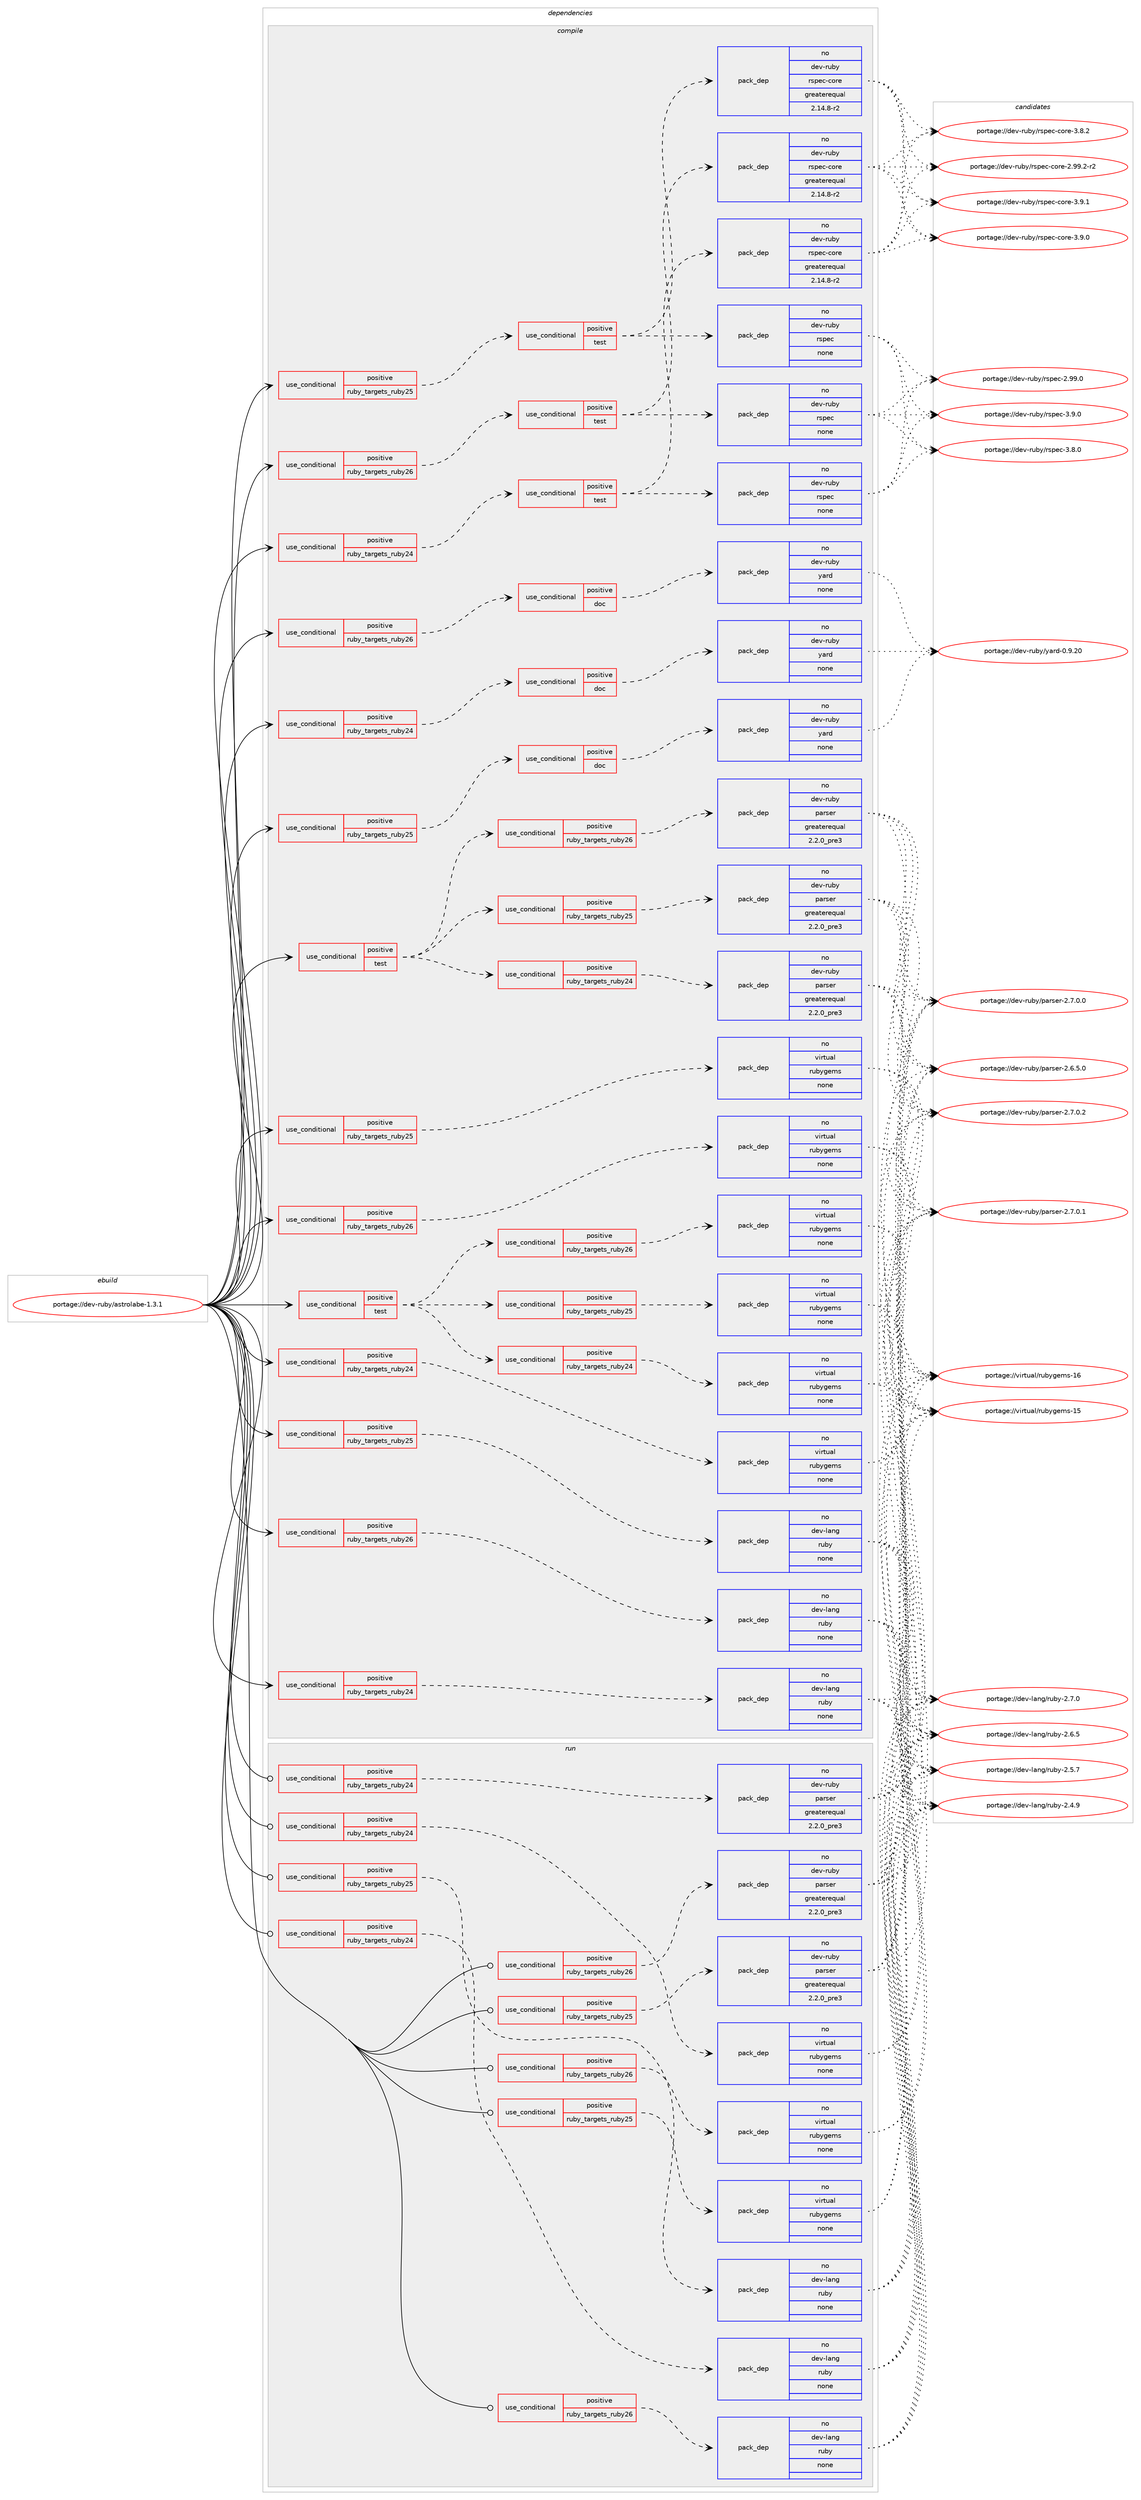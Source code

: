 digraph prolog {

# *************
# Graph options
# *************

newrank=true;
concentrate=true;
compound=true;
graph [rankdir=LR,fontname=Helvetica,fontsize=10,ranksep=1.5];#, ranksep=2.5, nodesep=0.2];
edge  [arrowhead=vee];
node  [fontname=Helvetica,fontsize=10];

# **********
# The ebuild
# **********

subgraph cluster_leftcol {
color=gray;
label=<<i>ebuild</i>>;
id [label="portage://dev-ruby/astrolabe-1.3.1", color=red, width=4, href="../dev-ruby/astrolabe-1.3.1.svg"];
}

# ****************
# The dependencies
# ****************

subgraph cluster_midcol {
color=gray;
label=<<i>dependencies</i>>;
subgraph cluster_compile {
fillcolor="#eeeeee";
style=filled;
label=<<i>compile</i>>;
subgraph cond93431 {
dependency367950 [label=<<TABLE BORDER="0" CELLBORDER="1" CELLSPACING="0" CELLPADDING="4"><TR><TD ROWSPAN="3" CELLPADDING="10">use_conditional</TD></TR><TR><TD>positive</TD></TR><TR><TD>ruby_targets_ruby24</TD></TR></TABLE>>, shape=none, color=red];
subgraph cond93432 {
dependency367951 [label=<<TABLE BORDER="0" CELLBORDER="1" CELLSPACING="0" CELLPADDING="4"><TR><TD ROWSPAN="3" CELLPADDING="10">use_conditional</TD></TR><TR><TD>positive</TD></TR><TR><TD>doc</TD></TR></TABLE>>, shape=none, color=red];
subgraph pack269695 {
dependency367952 [label=<<TABLE BORDER="0" CELLBORDER="1" CELLSPACING="0" CELLPADDING="4" WIDTH="220"><TR><TD ROWSPAN="6" CELLPADDING="30">pack_dep</TD></TR><TR><TD WIDTH="110">no</TD></TR><TR><TD>dev-ruby</TD></TR><TR><TD>yard</TD></TR><TR><TD>none</TD></TR><TR><TD></TD></TR></TABLE>>, shape=none, color=blue];
}
dependency367951:e -> dependency367952:w [weight=20,style="dashed",arrowhead="vee"];
}
dependency367950:e -> dependency367951:w [weight=20,style="dashed",arrowhead="vee"];
}
id:e -> dependency367950:w [weight=20,style="solid",arrowhead="vee"];
subgraph cond93433 {
dependency367953 [label=<<TABLE BORDER="0" CELLBORDER="1" CELLSPACING="0" CELLPADDING="4"><TR><TD ROWSPAN="3" CELLPADDING="10">use_conditional</TD></TR><TR><TD>positive</TD></TR><TR><TD>ruby_targets_ruby24</TD></TR></TABLE>>, shape=none, color=red];
subgraph cond93434 {
dependency367954 [label=<<TABLE BORDER="0" CELLBORDER="1" CELLSPACING="0" CELLPADDING="4"><TR><TD ROWSPAN="3" CELLPADDING="10">use_conditional</TD></TR><TR><TD>positive</TD></TR><TR><TD>test</TD></TR></TABLE>>, shape=none, color=red];
subgraph pack269696 {
dependency367955 [label=<<TABLE BORDER="0" CELLBORDER="1" CELLSPACING="0" CELLPADDING="4" WIDTH="220"><TR><TD ROWSPAN="6" CELLPADDING="30">pack_dep</TD></TR><TR><TD WIDTH="110">no</TD></TR><TR><TD>dev-ruby</TD></TR><TR><TD>rspec</TD></TR><TR><TD>none</TD></TR><TR><TD></TD></TR></TABLE>>, shape=none, color=blue];
}
dependency367954:e -> dependency367955:w [weight=20,style="dashed",arrowhead="vee"];
subgraph pack269697 {
dependency367956 [label=<<TABLE BORDER="0" CELLBORDER="1" CELLSPACING="0" CELLPADDING="4" WIDTH="220"><TR><TD ROWSPAN="6" CELLPADDING="30">pack_dep</TD></TR><TR><TD WIDTH="110">no</TD></TR><TR><TD>dev-ruby</TD></TR><TR><TD>rspec-core</TD></TR><TR><TD>greaterequal</TD></TR><TR><TD>2.14.8-r2</TD></TR></TABLE>>, shape=none, color=blue];
}
dependency367954:e -> dependency367956:w [weight=20,style="dashed",arrowhead="vee"];
}
dependency367953:e -> dependency367954:w [weight=20,style="dashed",arrowhead="vee"];
}
id:e -> dependency367953:w [weight=20,style="solid",arrowhead="vee"];
subgraph cond93435 {
dependency367957 [label=<<TABLE BORDER="0" CELLBORDER="1" CELLSPACING="0" CELLPADDING="4"><TR><TD ROWSPAN="3" CELLPADDING="10">use_conditional</TD></TR><TR><TD>positive</TD></TR><TR><TD>ruby_targets_ruby24</TD></TR></TABLE>>, shape=none, color=red];
subgraph pack269698 {
dependency367958 [label=<<TABLE BORDER="0" CELLBORDER="1" CELLSPACING="0" CELLPADDING="4" WIDTH="220"><TR><TD ROWSPAN="6" CELLPADDING="30">pack_dep</TD></TR><TR><TD WIDTH="110">no</TD></TR><TR><TD>dev-lang</TD></TR><TR><TD>ruby</TD></TR><TR><TD>none</TD></TR><TR><TD></TD></TR></TABLE>>, shape=none, color=blue];
}
dependency367957:e -> dependency367958:w [weight=20,style="dashed",arrowhead="vee"];
}
id:e -> dependency367957:w [weight=20,style="solid",arrowhead="vee"];
subgraph cond93436 {
dependency367959 [label=<<TABLE BORDER="0" CELLBORDER="1" CELLSPACING="0" CELLPADDING="4"><TR><TD ROWSPAN="3" CELLPADDING="10">use_conditional</TD></TR><TR><TD>positive</TD></TR><TR><TD>ruby_targets_ruby24</TD></TR></TABLE>>, shape=none, color=red];
subgraph pack269699 {
dependency367960 [label=<<TABLE BORDER="0" CELLBORDER="1" CELLSPACING="0" CELLPADDING="4" WIDTH="220"><TR><TD ROWSPAN="6" CELLPADDING="30">pack_dep</TD></TR><TR><TD WIDTH="110">no</TD></TR><TR><TD>virtual</TD></TR><TR><TD>rubygems</TD></TR><TR><TD>none</TD></TR><TR><TD></TD></TR></TABLE>>, shape=none, color=blue];
}
dependency367959:e -> dependency367960:w [weight=20,style="dashed",arrowhead="vee"];
}
id:e -> dependency367959:w [weight=20,style="solid",arrowhead="vee"];
subgraph cond93437 {
dependency367961 [label=<<TABLE BORDER="0" CELLBORDER="1" CELLSPACING="0" CELLPADDING="4"><TR><TD ROWSPAN="3" CELLPADDING="10">use_conditional</TD></TR><TR><TD>positive</TD></TR><TR><TD>ruby_targets_ruby25</TD></TR></TABLE>>, shape=none, color=red];
subgraph cond93438 {
dependency367962 [label=<<TABLE BORDER="0" CELLBORDER="1" CELLSPACING="0" CELLPADDING="4"><TR><TD ROWSPAN="3" CELLPADDING="10">use_conditional</TD></TR><TR><TD>positive</TD></TR><TR><TD>doc</TD></TR></TABLE>>, shape=none, color=red];
subgraph pack269700 {
dependency367963 [label=<<TABLE BORDER="0" CELLBORDER="1" CELLSPACING="0" CELLPADDING="4" WIDTH="220"><TR><TD ROWSPAN="6" CELLPADDING="30">pack_dep</TD></TR><TR><TD WIDTH="110">no</TD></TR><TR><TD>dev-ruby</TD></TR><TR><TD>yard</TD></TR><TR><TD>none</TD></TR><TR><TD></TD></TR></TABLE>>, shape=none, color=blue];
}
dependency367962:e -> dependency367963:w [weight=20,style="dashed",arrowhead="vee"];
}
dependency367961:e -> dependency367962:w [weight=20,style="dashed",arrowhead="vee"];
}
id:e -> dependency367961:w [weight=20,style="solid",arrowhead="vee"];
subgraph cond93439 {
dependency367964 [label=<<TABLE BORDER="0" CELLBORDER="1" CELLSPACING="0" CELLPADDING="4"><TR><TD ROWSPAN="3" CELLPADDING="10">use_conditional</TD></TR><TR><TD>positive</TD></TR><TR><TD>ruby_targets_ruby25</TD></TR></TABLE>>, shape=none, color=red];
subgraph cond93440 {
dependency367965 [label=<<TABLE BORDER="0" CELLBORDER="1" CELLSPACING="0" CELLPADDING="4"><TR><TD ROWSPAN="3" CELLPADDING="10">use_conditional</TD></TR><TR><TD>positive</TD></TR><TR><TD>test</TD></TR></TABLE>>, shape=none, color=red];
subgraph pack269701 {
dependency367966 [label=<<TABLE BORDER="0" CELLBORDER="1" CELLSPACING="0" CELLPADDING="4" WIDTH="220"><TR><TD ROWSPAN="6" CELLPADDING="30">pack_dep</TD></TR><TR><TD WIDTH="110">no</TD></TR><TR><TD>dev-ruby</TD></TR><TR><TD>rspec</TD></TR><TR><TD>none</TD></TR><TR><TD></TD></TR></TABLE>>, shape=none, color=blue];
}
dependency367965:e -> dependency367966:w [weight=20,style="dashed",arrowhead="vee"];
subgraph pack269702 {
dependency367967 [label=<<TABLE BORDER="0" CELLBORDER="1" CELLSPACING="0" CELLPADDING="4" WIDTH="220"><TR><TD ROWSPAN="6" CELLPADDING="30">pack_dep</TD></TR><TR><TD WIDTH="110">no</TD></TR><TR><TD>dev-ruby</TD></TR><TR><TD>rspec-core</TD></TR><TR><TD>greaterequal</TD></TR><TR><TD>2.14.8-r2</TD></TR></TABLE>>, shape=none, color=blue];
}
dependency367965:e -> dependency367967:w [weight=20,style="dashed",arrowhead="vee"];
}
dependency367964:e -> dependency367965:w [weight=20,style="dashed",arrowhead="vee"];
}
id:e -> dependency367964:w [weight=20,style="solid",arrowhead="vee"];
subgraph cond93441 {
dependency367968 [label=<<TABLE BORDER="0" CELLBORDER="1" CELLSPACING="0" CELLPADDING="4"><TR><TD ROWSPAN="3" CELLPADDING="10">use_conditional</TD></TR><TR><TD>positive</TD></TR><TR><TD>ruby_targets_ruby25</TD></TR></TABLE>>, shape=none, color=red];
subgraph pack269703 {
dependency367969 [label=<<TABLE BORDER="0" CELLBORDER="1" CELLSPACING="0" CELLPADDING="4" WIDTH="220"><TR><TD ROWSPAN="6" CELLPADDING="30">pack_dep</TD></TR><TR><TD WIDTH="110">no</TD></TR><TR><TD>dev-lang</TD></TR><TR><TD>ruby</TD></TR><TR><TD>none</TD></TR><TR><TD></TD></TR></TABLE>>, shape=none, color=blue];
}
dependency367968:e -> dependency367969:w [weight=20,style="dashed",arrowhead="vee"];
}
id:e -> dependency367968:w [weight=20,style="solid",arrowhead="vee"];
subgraph cond93442 {
dependency367970 [label=<<TABLE BORDER="0" CELLBORDER="1" CELLSPACING="0" CELLPADDING="4"><TR><TD ROWSPAN="3" CELLPADDING="10">use_conditional</TD></TR><TR><TD>positive</TD></TR><TR><TD>ruby_targets_ruby25</TD></TR></TABLE>>, shape=none, color=red];
subgraph pack269704 {
dependency367971 [label=<<TABLE BORDER="0" CELLBORDER="1" CELLSPACING="0" CELLPADDING="4" WIDTH="220"><TR><TD ROWSPAN="6" CELLPADDING="30">pack_dep</TD></TR><TR><TD WIDTH="110">no</TD></TR><TR><TD>virtual</TD></TR><TR><TD>rubygems</TD></TR><TR><TD>none</TD></TR><TR><TD></TD></TR></TABLE>>, shape=none, color=blue];
}
dependency367970:e -> dependency367971:w [weight=20,style="dashed",arrowhead="vee"];
}
id:e -> dependency367970:w [weight=20,style="solid",arrowhead="vee"];
subgraph cond93443 {
dependency367972 [label=<<TABLE BORDER="0" CELLBORDER="1" CELLSPACING="0" CELLPADDING="4"><TR><TD ROWSPAN="3" CELLPADDING="10">use_conditional</TD></TR><TR><TD>positive</TD></TR><TR><TD>ruby_targets_ruby26</TD></TR></TABLE>>, shape=none, color=red];
subgraph cond93444 {
dependency367973 [label=<<TABLE BORDER="0" CELLBORDER="1" CELLSPACING="0" CELLPADDING="4"><TR><TD ROWSPAN="3" CELLPADDING="10">use_conditional</TD></TR><TR><TD>positive</TD></TR><TR><TD>doc</TD></TR></TABLE>>, shape=none, color=red];
subgraph pack269705 {
dependency367974 [label=<<TABLE BORDER="0" CELLBORDER="1" CELLSPACING="0" CELLPADDING="4" WIDTH="220"><TR><TD ROWSPAN="6" CELLPADDING="30">pack_dep</TD></TR><TR><TD WIDTH="110">no</TD></TR><TR><TD>dev-ruby</TD></TR><TR><TD>yard</TD></TR><TR><TD>none</TD></TR><TR><TD></TD></TR></TABLE>>, shape=none, color=blue];
}
dependency367973:e -> dependency367974:w [weight=20,style="dashed",arrowhead="vee"];
}
dependency367972:e -> dependency367973:w [weight=20,style="dashed",arrowhead="vee"];
}
id:e -> dependency367972:w [weight=20,style="solid",arrowhead="vee"];
subgraph cond93445 {
dependency367975 [label=<<TABLE BORDER="0" CELLBORDER="1" CELLSPACING="0" CELLPADDING="4"><TR><TD ROWSPAN="3" CELLPADDING="10">use_conditional</TD></TR><TR><TD>positive</TD></TR><TR><TD>ruby_targets_ruby26</TD></TR></TABLE>>, shape=none, color=red];
subgraph cond93446 {
dependency367976 [label=<<TABLE BORDER="0" CELLBORDER="1" CELLSPACING="0" CELLPADDING="4"><TR><TD ROWSPAN="3" CELLPADDING="10">use_conditional</TD></TR><TR><TD>positive</TD></TR><TR><TD>test</TD></TR></TABLE>>, shape=none, color=red];
subgraph pack269706 {
dependency367977 [label=<<TABLE BORDER="0" CELLBORDER="1" CELLSPACING="0" CELLPADDING="4" WIDTH="220"><TR><TD ROWSPAN="6" CELLPADDING="30">pack_dep</TD></TR><TR><TD WIDTH="110">no</TD></TR><TR><TD>dev-ruby</TD></TR><TR><TD>rspec</TD></TR><TR><TD>none</TD></TR><TR><TD></TD></TR></TABLE>>, shape=none, color=blue];
}
dependency367976:e -> dependency367977:w [weight=20,style="dashed",arrowhead="vee"];
subgraph pack269707 {
dependency367978 [label=<<TABLE BORDER="0" CELLBORDER="1" CELLSPACING="0" CELLPADDING="4" WIDTH="220"><TR><TD ROWSPAN="6" CELLPADDING="30">pack_dep</TD></TR><TR><TD WIDTH="110">no</TD></TR><TR><TD>dev-ruby</TD></TR><TR><TD>rspec-core</TD></TR><TR><TD>greaterequal</TD></TR><TR><TD>2.14.8-r2</TD></TR></TABLE>>, shape=none, color=blue];
}
dependency367976:e -> dependency367978:w [weight=20,style="dashed",arrowhead="vee"];
}
dependency367975:e -> dependency367976:w [weight=20,style="dashed",arrowhead="vee"];
}
id:e -> dependency367975:w [weight=20,style="solid",arrowhead="vee"];
subgraph cond93447 {
dependency367979 [label=<<TABLE BORDER="0" CELLBORDER="1" CELLSPACING="0" CELLPADDING="4"><TR><TD ROWSPAN="3" CELLPADDING="10">use_conditional</TD></TR><TR><TD>positive</TD></TR><TR><TD>ruby_targets_ruby26</TD></TR></TABLE>>, shape=none, color=red];
subgraph pack269708 {
dependency367980 [label=<<TABLE BORDER="0" CELLBORDER="1" CELLSPACING="0" CELLPADDING="4" WIDTH="220"><TR><TD ROWSPAN="6" CELLPADDING="30">pack_dep</TD></TR><TR><TD WIDTH="110">no</TD></TR><TR><TD>dev-lang</TD></TR><TR><TD>ruby</TD></TR><TR><TD>none</TD></TR><TR><TD></TD></TR></TABLE>>, shape=none, color=blue];
}
dependency367979:e -> dependency367980:w [weight=20,style="dashed",arrowhead="vee"];
}
id:e -> dependency367979:w [weight=20,style="solid",arrowhead="vee"];
subgraph cond93448 {
dependency367981 [label=<<TABLE BORDER="0" CELLBORDER="1" CELLSPACING="0" CELLPADDING="4"><TR><TD ROWSPAN="3" CELLPADDING="10">use_conditional</TD></TR><TR><TD>positive</TD></TR><TR><TD>ruby_targets_ruby26</TD></TR></TABLE>>, shape=none, color=red];
subgraph pack269709 {
dependency367982 [label=<<TABLE BORDER="0" CELLBORDER="1" CELLSPACING="0" CELLPADDING="4" WIDTH="220"><TR><TD ROWSPAN="6" CELLPADDING="30">pack_dep</TD></TR><TR><TD WIDTH="110">no</TD></TR><TR><TD>virtual</TD></TR><TR><TD>rubygems</TD></TR><TR><TD>none</TD></TR><TR><TD></TD></TR></TABLE>>, shape=none, color=blue];
}
dependency367981:e -> dependency367982:w [weight=20,style="dashed",arrowhead="vee"];
}
id:e -> dependency367981:w [weight=20,style="solid",arrowhead="vee"];
subgraph cond93449 {
dependency367983 [label=<<TABLE BORDER="0" CELLBORDER="1" CELLSPACING="0" CELLPADDING="4"><TR><TD ROWSPAN="3" CELLPADDING="10">use_conditional</TD></TR><TR><TD>positive</TD></TR><TR><TD>test</TD></TR></TABLE>>, shape=none, color=red];
subgraph cond93450 {
dependency367984 [label=<<TABLE BORDER="0" CELLBORDER="1" CELLSPACING="0" CELLPADDING="4"><TR><TD ROWSPAN="3" CELLPADDING="10">use_conditional</TD></TR><TR><TD>positive</TD></TR><TR><TD>ruby_targets_ruby24</TD></TR></TABLE>>, shape=none, color=red];
subgraph pack269710 {
dependency367985 [label=<<TABLE BORDER="0" CELLBORDER="1" CELLSPACING="0" CELLPADDING="4" WIDTH="220"><TR><TD ROWSPAN="6" CELLPADDING="30">pack_dep</TD></TR><TR><TD WIDTH="110">no</TD></TR><TR><TD>dev-ruby</TD></TR><TR><TD>parser</TD></TR><TR><TD>greaterequal</TD></TR><TR><TD>2.2.0_pre3</TD></TR></TABLE>>, shape=none, color=blue];
}
dependency367984:e -> dependency367985:w [weight=20,style="dashed",arrowhead="vee"];
}
dependency367983:e -> dependency367984:w [weight=20,style="dashed",arrowhead="vee"];
subgraph cond93451 {
dependency367986 [label=<<TABLE BORDER="0" CELLBORDER="1" CELLSPACING="0" CELLPADDING="4"><TR><TD ROWSPAN="3" CELLPADDING="10">use_conditional</TD></TR><TR><TD>positive</TD></TR><TR><TD>ruby_targets_ruby25</TD></TR></TABLE>>, shape=none, color=red];
subgraph pack269711 {
dependency367987 [label=<<TABLE BORDER="0" CELLBORDER="1" CELLSPACING="0" CELLPADDING="4" WIDTH="220"><TR><TD ROWSPAN="6" CELLPADDING="30">pack_dep</TD></TR><TR><TD WIDTH="110">no</TD></TR><TR><TD>dev-ruby</TD></TR><TR><TD>parser</TD></TR><TR><TD>greaterequal</TD></TR><TR><TD>2.2.0_pre3</TD></TR></TABLE>>, shape=none, color=blue];
}
dependency367986:e -> dependency367987:w [weight=20,style="dashed",arrowhead="vee"];
}
dependency367983:e -> dependency367986:w [weight=20,style="dashed",arrowhead="vee"];
subgraph cond93452 {
dependency367988 [label=<<TABLE BORDER="0" CELLBORDER="1" CELLSPACING="0" CELLPADDING="4"><TR><TD ROWSPAN="3" CELLPADDING="10">use_conditional</TD></TR><TR><TD>positive</TD></TR><TR><TD>ruby_targets_ruby26</TD></TR></TABLE>>, shape=none, color=red];
subgraph pack269712 {
dependency367989 [label=<<TABLE BORDER="0" CELLBORDER="1" CELLSPACING="0" CELLPADDING="4" WIDTH="220"><TR><TD ROWSPAN="6" CELLPADDING="30">pack_dep</TD></TR><TR><TD WIDTH="110">no</TD></TR><TR><TD>dev-ruby</TD></TR><TR><TD>parser</TD></TR><TR><TD>greaterequal</TD></TR><TR><TD>2.2.0_pre3</TD></TR></TABLE>>, shape=none, color=blue];
}
dependency367988:e -> dependency367989:w [weight=20,style="dashed",arrowhead="vee"];
}
dependency367983:e -> dependency367988:w [weight=20,style="dashed",arrowhead="vee"];
}
id:e -> dependency367983:w [weight=20,style="solid",arrowhead="vee"];
subgraph cond93453 {
dependency367990 [label=<<TABLE BORDER="0" CELLBORDER="1" CELLSPACING="0" CELLPADDING="4"><TR><TD ROWSPAN="3" CELLPADDING="10">use_conditional</TD></TR><TR><TD>positive</TD></TR><TR><TD>test</TD></TR></TABLE>>, shape=none, color=red];
subgraph cond93454 {
dependency367991 [label=<<TABLE BORDER="0" CELLBORDER="1" CELLSPACING="0" CELLPADDING="4"><TR><TD ROWSPAN="3" CELLPADDING="10">use_conditional</TD></TR><TR><TD>positive</TD></TR><TR><TD>ruby_targets_ruby24</TD></TR></TABLE>>, shape=none, color=red];
subgraph pack269713 {
dependency367992 [label=<<TABLE BORDER="0" CELLBORDER="1" CELLSPACING="0" CELLPADDING="4" WIDTH="220"><TR><TD ROWSPAN="6" CELLPADDING="30">pack_dep</TD></TR><TR><TD WIDTH="110">no</TD></TR><TR><TD>virtual</TD></TR><TR><TD>rubygems</TD></TR><TR><TD>none</TD></TR><TR><TD></TD></TR></TABLE>>, shape=none, color=blue];
}
dependency367991:e -> dependency367992:w [weight=20,style="dashed",arrowhead="vee"];
}
dependency367990:e -> dependency367991:w [weight=20,style="dashed",arrowhead="vee"];
subgraph cond93455 {
dependency367993 [label=<<TABLE BORDER="0" CELLBORDER="1" CELLSPACING="0" CELLPADDING="4"><TR><TD ROWSPAN="3" CELLPADDING="10">use_conditional</TD></TR><TR><TD>positive</TD></TR><TR><TD>ruby_targets_ruby25</TD></TR></TABLE>>, shape=none, color=red];
subgraph pack269714 {
dependency367994 [label=<<TABLE BORDER="0" CELLBORDER="1" CELLSPACING="0" CELLPADDING="4" WIDTH="220"><TR><TD ROWSPAN="6" CELLPADDING="30">pack_dep</TD></TR><TR><TD WIDTH="110">no</TD></TR><TR><TD>virtual</TD></TR><TR><TD>rubygems</TD></TR><TR><TD>none</TD></TR><TR><TD></TD></TR></TABLE>>, shape=none, color=blue];
}
dependency367993:e -> dependency367994:w [weight=20,style="dashed",arrowhead="vee"];
}
dependency367990:e -> dependency367993:w [weight=20,style="dashed",arrowhead="vee"];
subgraph cond93456 {
dependency367995 [label=<<TABLE BORDER="0" CELLBORDER="1" CELLSPACING="0" CELLPADDING="4"><TR><TD ROWSPAN="3" CELLPADDING="10">use_conditional</TD></TR><TR><TD>positive</TD></TR><TR><TD>ruby_targets_ruby26</TD></TR></TABLE>>, shape=none, color=red];
subgraph pack269715 {
dependency367996 [label=<<TABLE BORDER="0" CELLBORDER="1" CELLSPACING="0" CELLPADDING="4" WIDTH="220"><TR><TD ROWSPAN="6" CELLPADDING="30">pack_dep</TD></TR><TR><TD WIDTH="110">no</TD></TR><TR><TD>virtual</TD></TR><TR><TD>rubygems</TD></TR><TR><TD>none</TD></TR><TR><TD></TD></TR></TABLE>>, shape=none, color=blue];
}
dependency367995:e -> dependency367996:w [weight=20,style="dashed",arrowhead="vee"];
}
dependency367990:e -> dependency367995:w [weight=20,style="dashed",arrowhead="vee"];
}
id:e -> dependency367990:w [weight=20,style="solid",arrowhead="vee"];
}
subgraph cluster_compileandrun {
fillcolor="#eeeeee";
style=filled;
label=<<i>compile and run</i>>;
}
subgraph cluster_run {
fillcolor="#eeeeee";
style=filled;
label=<<i>run</i>>;
subgraph cond93457 {
dependency367997 [label=<<TABLE BORDER="0" CELLBORDER="1" CELLSPACING="0" CELLPADDING="4"><TR><TD ROWSPAN="3" CELLPADDING="10">use_conditional</TD></TR><TR><TD>positive</TD></TR><TR><TD>ruby_targets_ruby24</TD></TR></TABLE>>, shape=none, color=red];
subgraph pack269716 {
dependency367998 [label=<<TABLE BORDER="0" CELLBORDER="1" CELLSPACING="0" CELLPADDING="4" WIDTH="220"><TR><TD ROWSPAN="6" CELLPADDING="30">pack_dep</TD></TR><TR><TD WIDTH="110">no</TD></TR><TR><TD>dev-lang</TD></TR><TR><TD>ruby</TD></TR><TR><TD>none</TD></TR><TR><TD></TD></TR></TABLE>>, shape=none, color=blue];
}
dependency367997:e -> dependency367998:w [weight=20,style="dashed",arrowhead="vee"];
}
id:e -> dependency367997:w [weight=20,style="solid",arrowhead="odot"];
subgraph cond93458 {
dependency367999 [label=<<TABLE BORDER="0" CELLBORDER="1" CELLSPACING="0" CELLPADDING="4"><TR><TD ROWSPAN="3" CELLPADDING="10">use_conditional</TD></TR><TR><TD>positive</TD></TR><TR><TD>ruby_targets_ruby24</TD></TR></TABLE>>, shape=none, color=red];
subgraph pack269717 {
dependency368000 [label=<<TABLE BORDER="0" CELLBORDER="1" CELLSPACING="0" CELLPADDING="4" WIDTH="220"><TR><TD ROWSPAN="6" CELLPADDING="30">pack_dep</TD></TR><TR><TD WIDTH="110">no</TD></TR><TR><TD>dev-ruby</TD></TR><TR><TD>parser</TD></TR><TR><TD>greaterequal</TD></TR><TR><TD>2.2.0_pre3</TD></TR></TABLE>>, shape=none, color=blue];
}
dependency367999:e -> dependency368000:w [weight=20,style="dashed",arrowhead="vee"];
}
id:e -> dependency367999:w [weight=20,style="solid",arrowhead="odot"];
subgraph cond93459 {
dependency368001 [label=<<TABLE BORDER="0" CELLBORDER="1" CELLSPACING="0" CELLPADDING="4"><TR><TD ROWSPAN="3" CELLPADDING="10">use_conditional</TD></TR><TR><TD>positive</TD></TR><TR><TD>ruby_targets_ruby24</TD></TR></TABLE>>, shape=none, color=red];
subgraph pack269718 {
dependency368002 [label=<<TABLE BORDER="0" CELLBORDER="1" CELLSPACING="0" CELLPADDING="4" WIDTH="220"><TR><TD ROWSPAN="6" CELLPADDING="30">pack_dep</TD></TR><TR><TD WIDTH="110">no</TD></TR><TR><TD>virtual</TD></TR><TR><TD>rubygems</TD></TR><TR><TD>none</TD></TR><TR><TD></TD></TR></TABLE>>, shape=none, color=blue];
}
dependency368001:e -> dependency368002:w [weight=20,style="dashed",arrowhead="vee"];
}
id:e -> dependency368001:w [weight=20,style="solid",arrowhead="odot"];
subgraph cond93460 {
dependency368003 [label=<<TABLE BORDER="0" CELLBORDER="1" CELLSPACING="0" CELLPADDING="4"><TR><TD ROWSPAN="3" CELLPADDING="10">use_conditional</TD></TR><TR><TD>positive</TD></TR><TR><TD>ruby_targets_ruby25</TD></TR></TABLE>>, shape=none, color=red];
subgraph pack269719 {
dependency368004 [label=<<TABLE BORDER="0" CELLBORDER="1" CELLSPACING="0" CELLPADDING="4" WIDTH="220"><TR><TD ROWSPAN="6" CELLPADDING="30">pack_dep</TD></TR><TR><TD WIDTH="110">no</TD></TR><TR><TD>dev-lang</TD></TR><TR><TD>ruby</TD></TR><TR><TD>none</TD></TR><TR><TD></TD></TR></TABLE>>, shape=none, color=blue];
}
dependency368003:e -> dependency368004:w [weight=20,style="dashed",arrowhead="vee"];
}
id:e -> dependency368003:w [weight=20,style="solid",arrowhead="odot"];
subgraph cond93461 {
dependency368005 [label=<<TABLE BORDER="0" CELLBORDER="1" CELLSPACING="0" CELLPADDING="4"><TR><TD ROWSPAN="3" CELLPADDING="10">use_conditional</TD></TR><TR><TD>positive</TD></TR><TR><TD>ruby_targets_ruby25</TD></TR></TABLE>>, shape=none, color=red];
subgraph pack269720 {
dependency368006 [label=<<TABLE BORDER="0" CELLBORDER="1" CELLSPACING="0" CELLPADDING="4" WIDTH="220"><TR><TD ROWSPAN="6" CELLPADDING="30">pack_dep</TD></TR><TR><TD WIDTH="110">no</TD></TR><TR><TD>dev-ruby</TD></TR><TR><TD>parser</TD></TR><TR><TD>greaterequal</TD></TR><TR><TD>2.2.0_pre3</TD></TR></TABLE>>, shape=none, color=blue];
}
dependency368005:e -> dependency368006:w [weight=20,style="dashed",arrowhead="vee"];
}
id:e -> dependency368005:w [weight=20,style="solid",arrowhead="odot"];
subgraph cond93462 {
dependency368007 [label=<<TABLE BORDER="0" CELLBORDER="1" CELLSPACING="0" CELLPADDING="4"><TR><TD ROWSPAN="3" CELLPADDING="10">use_conditional</TD></TR><TR><TD>positive</TD></TR><TR><TD>ruby_targets_ruby25</TD></TR></TABLE>>, shape=none, color=red];
subgraph pack269721 {
dependency368008 [label=<<TABLE BORDER="0" CELLBORDER="1" CELLSPACING="0" CELLPADDING="4" WIDTH="220"><TR><TD ROWSPAN="6" CELLPADDING="30">pack_dep</TD></TR><TR><TD WIDTH="110">no</TD></TR><TR><TD>virtual</TD></TR><TR><TD>rubygems</TD></TR><TR><TD>none</TD></TR><TR><TD></TD></TR></TABLE>>, shape=none, color=blue];
}
dependency368007:e -> dependency368008:w [weight=20,style="dashed",arrowhead="vee"];
}
id:e -> dependency368007:w [weight=20,style="solid",arrowhead="odot"];
subgraph cond93463 {
dependency368009 [label=<<TABLE BORDER="0" CELLBORDER="1" CELLSPACING="0" CELLPADDING="4"><TR><TD ROWSPAN="3" CELLPADDING="10">use_conditional</TD></TR><TR><TD>positive</TD></TR><TR><TD>ruby_targets_ruby26</TD></TR></TABLE>>, shape=none, color=red];
subgraph pack269722 {
dependency368010 [label=<<TABLE BORDER="0" CELLBORDER="1" CELLSPACING="0" CELLPADDING="4" WIDTH="220"><TR><TD ROWSPAN="6" CELLPADDING="30">pack_dep</TD></TR><TR><TD WIDTH="110">no</TD></TR><TR><TD>dev-lang</TD></TR><TR><TD>ruby</TD></TR><TR><TD>none</TD></TR><TR><TD></TD></TR></TABLE>>, shape=none, color=blue];
}
dependency368009:e -> dependency368010:w [weight=20,style="dashed",arrowhead="vee"];
}
id:e -> dependency368009:w [weight=20,style="solid",arrowhead="odot"];
subgraph cond93464 {
dependency368011 [label=<<TABLE BORDER="0" CELLBORDER="1" CELLSPACING="0" CELLPADDING="4"><TR><TD ROWSPAN="3" CELLPADDING="10">use_conditional</TD></TR><TR><TD>positive</TD></TR><TR><TD>ruby_targets_ruby26</TD></TR></TABLE>>, shape=none, color=red];
subgraph pack269723 {
dependency368012 [label=<<TABLE BORDER="0" CELLBORDER="1" CELLSPACING="0" CELLPADDING="4" WIDTH="220"><TR><TD ROWSPAN="6" CELLPADDING="30">pack_dep</TD></TR><TR><TD WIDTH="110">no</TD></TR><TR><TD>dev-ruby</TD></TR><TR><TD>parser</TD></TR><TR><TD>greaterequal</TD></TR><TR><TD>2.2.0_pre3</TD></TR></TABLE>>, shape=none, color=blue];
}
dependency368011:e -> dependency368012:w [weight=20,style="dashed",arrowhead="vee"];
}
id:e -> dependency368011:w [weight=20,style="solid",arrowhead="odot"];
subgraph cond93465 {
dependency368013 [label=<<TABLE BORDER="0" CELLBORDER="1" CELLSPACING="0" CELLPADDING="4"><TR><TD ROWSPAN="3" CELLPADDING="10">use_conditional</TD></TR><TR><TD>positive</TD></TR><TR><TD>ruby_targets_ruby26</TD></TR></TABLE>>, shape=none, color=red];
subgraph pack269724 {
dependency368014 [label=<<TABLE BORDER="0" CELLBORDER="1" CELLSPACING="0" CELLPADDING="4" WIDTH="220"><TR><TD ROWSPAN="6" CELLPADDING="30">pack_dep</TD></TR><TR><TD WIDTH="110">no</TD></TR><TR><TD>virtual</TD></TR><TR><TD>rubygems</TD></TR><TR><TD>none</TD></TR><TR><TD></TD></TR></TABLE>>, shape=none, color=blue];
}
dependency368013:e -> dependency368014:w [weight=20,style="dashed",arrowhead="vee"];
}
id:e -> dependency368013:w [weight=20,style="solid",arrowhead="odot"];
}
}

# **************
# The candidates
# **************

subgraph cluster_choices {
rank=same;
color=gray;
label=<<i>candidates</i>>;

subgraph choice269695 {
color=black;
nodesep=1;
choice1001011184511411798121471219711410045484657465048 [label="portage://dev-ruby/yard-0.9.20", color=red, width=4,href="../dev-ruby/yard-0.9.20.svg"];
dependency367952:e -> choice1001011184511411798121471219711410045484657465048:w [style=dotted,weight="100"];
}
subgraph choice269696 {
color=black;
nodesep=1;
choice10010111845114117981214711411511210199455146574648 [label="portage://dev-ruby/rspec-3.9.0", color=red, width=4,href="../dev-ruby/rspec-3.9.0.svg"];
choice10010111845114117981214711411511210199455146564648 [label="portage://dev-ruby/rspec-3.8.0", color=red, width=4,href="../dev-ruby/rspec-3.8.0.svg"];
choice1001011184511411798121471141151121019945504657574648 [label="portage://dev-ruby/rspec-2.99.0", color=red, width=4,href="../dev-ruby/rspec-2.99.0.svg"];
dependency367955:e -> choice10010111845114117981214711411511210199455146574648:w [style=dotted,weight="100"];
dependency367955:e -> choice10010111845114117981214711411511210199455146564648:w [style=dotted,weight="100"];
dependency367955:e -> choice1001011184511411798121471141151121019945504657574648:w [style=dotted,weight="100"];
}
subgraph choice269697 {
color=black;
nodesep=1;
choice100101118451141179812147114115112101994599111114101455146574649 [label="portage://dev-ruby/rspec-core-3.9.1", color=red, width=4,href="../dev-ruby/rspec-core-3.9.1.svg"];
choice100101118451141179812147114115112101994599111114101455146574648 [label="portage://dev-ruby/rspec-core-3.9.0", color=red, width=4,href="../dev-ruby/rspec-core-3.9.0.svg"];
choice100101118451141179812147114115112101994599111114101455146564650 [label="portage://dev-ruby/rspec-core-3.8.2", color=red, width=4,href="../dev-ruby/rspec-core-3.8.2.svg"];
choice100101118451141179812147114115112101994599111114101455046575746504511450 [label="portage://dev-ruby/rspec-core-2.99.2-r2", color=red, width=4,href="../dev-ruby/rspec-core-2.99.2-r2.svg"];
dependency367956:e -> choice100101118451141179812147114115112101994599111114101455146574649:w [style=dotted,weight="100"];
dependency367956:e -> choice100101118451141179812147114115112101994599111114101455146574648:w [style=dotted,weight="100"];
dependency367956:e -> choice100101118451141179812147114115112101994599111114101455146564650:w [style=dotted,weight="100"];
dependency367956:e -> choice100101118451141179812147114115112101994599111114101455046575746504511450:w [style=dotted,weight="100"];
}
subgraph choice269698 {
color=black;
nodesep=1;
choice10010111845108971101034711411798121455046554648 [label="portage://dev-lang/ruby-2.7.0", color=red, width=4,href="../dev-lang/ruby-2.7.0.svg"];
choice10010111845108971101034711411798121455046544653 [label="portage://dev-lang/ruby-2.6.5", color=red, width=4,href="../dev-lang/ruby-2.6.5.svg"];
choice10010111845108971101034711411798121455046534655 [label="portage://dev-lang/ruby-2.5.7", color=red, width=4,href="../dev-lang/ruby-2.5.7.svg"];
choice10010111845108971101034711411798121455046524657 [label="portage://dev-lang/ruby-2.4.9", color=red, width=4,href="../dev-lang/ruby-2.4.9.svg"];
dependency367958:e -> choice10010111845108971101034711411798121455046554648:w [style=dotted,weight="100"];
dependency367958:e -> choice10010111845108971101034711411798121455046544653:w [style=dotted,weight="100"];
dependency367958:e -> choice10010111845108971101034711411798121455046534655:w [style=dotted,weight="100"];
dependency367958:e -> choice10010111845108971101034711411798121455046524657:w [style=dotted,weight="100"];
}
subgraph choice269699 {
color=black;
nodesep=1;
choice118105114116117971084711411798121103101109115454954 [label="portage://virtual/rubygems-16", color=red, width=4,href="../virtual/rubygems-16.svg"];
choice118105114116117971084711411798121103101109115454953 [label="portage://virtual/rubygems-15", color=red, width=4,href="../virtual/rubygems-15.svg"];
dependency367960:e -> choice118105114116117971084711411798121103101109115454954:w [style=dotted,weight="100"];
dependency367960:e -> choice118105114116117971084711411798121103101109115454953:w [style=dotted,weight="100"];
}
subgraph choice269700 {
color=black;
nodesep=1;
choice1001011184511411798121471219711410045484657465048 [label="portage://dev-ruby/yard-0.9.20", color=red, width=4,href="../dev-ruby/yard-0.9.20.svg"];
dependency367963:e -> choice1001011184511411798121471219711410045484657465048:w [style=dotted,weight="100"];
}
subgraph choice269701 {
color=black;
nodesep=1;
choice10010111845114117981214711411511210199455146574648 [label="portage://dev-ruby/rspec-3.9.0", color=red, width=4,href="../dev-ruby/rspec-3.9.0.svg"];
choice10010111845114117981214711411511210199455146564648 [label="portage://dev-ruby/rspec-3.8.0", color=red, width=4,href="../dev-ruby/rspec-3.8.0.svg"];
choice1001011184511411798121471141151121019945504657574648 [label="portage://dev-ruby/rspec-2.99.0", color=red, width=4,href="../dev-ruby/rspec-2.99.0.svg"];
dependency367966:e -> choice10010111845114117981214711411511210199455146574648:w [style=dotted,weight="100"];
dependency367966:e -> choice10010111845114117981214711411511210199455146564648:w [style=dotted,weight="100"];
dependency367966:e -> choice1001011184511411798121471141151121019945504657574648:w [style=dotted,weight="100"];
}
subgraph choice269702 {
color=black;
nodesep=1;
choice100101118451141179812147114115112101994599111114101455146574649 [label="portage://dev-ruby/rspec-core-3.9.1", color=red, width=4,href="../dev-ruby/rspec-core-3.9.1.svg"];
choice100101118451141179812147114115112101994599111114101455146574648 [label="portage://dev-ruby/rspec-core-3.9.0", color=red, width=4,href="../dev-ruby/rspec-core-3.9.0.svg"];
choice100101118451141179812147114115112101994599111114101455146564650 [label="portage://dev-ruby/rspec-core-3.8.2", color=red, width=4,href="../dev-ruby/rspec-core-3.8.2.svg"];
choice100101118451141179812147114115112101994599111114101455046575746504511450 [label="portage://dev-ruby/rspec-core-2.99.2-r2", color=red, width=4,href="../dev-ruby/rspec-core-2.99.2-r2.svg"];
dependency367967:e -> choice100101118451141179812147114115112101994599111114101455146574649:w [style=dotted,weight="100"];
dependency367967:e -> choice100101118451141179812147114115112101994599111114101455146574648:w [style=dotted,weight="100"];
dependency367967:e -> choice100101118451141179812147114115112101994599111114101455146564650:w [style=dotted,weight="100"];
dependency367967:e -> choice100101118451141179812147114115112101994599111114101455046575746504511450:w [style=dotted,weight="100"];
}
subgraph choice269703 {
color=black;
nodesep=1;
choice10010111845108971101034711411798121455046554648 [label="portage://dev-lang/ruby-2.7.0", color=red, width=4,href="../dev-lang/ruby-2.7.0.svg"];
choice10010111845108971101034711411798121455046544653 [label="portage://dev-lang/ruby-2.6.5", color=red, width=4,href="../dev-lang/ruby-2.6.5.svg"];
choice10010111845108971101034711411798121455046534655 [label="portage://dev-lang/ruby-2.5.7", color=red, width=4,href="../dev-lang/ruby-2.5.7.svg"];
choice10010111845108971101034711411798121455046524657 [label="portage://dev-lang/ruby-2.4.9", color=red, width=4,href="../dev-lang/ruby-2.4.9.svg"];
dependency367969:e -> choice10010111845108971101034711411798121455046554648:w [style=dotted,weight="100"];
dependency367969:e -> choice10010111845108971101034711411798121455046544653:w [style=dotted,weight="100"];
dependency367969:e -> choice10010111845108971101034711411798121455046534655:w [style=dotted,weight="100"];
dependency367969:e -> choice10010111845108971101034711411798121455046524657:w [style=dotted,weight="100"];
}
subgraph choice269704 {
color=black;
nodesep=1;
choice118105114116117971084711411798121103101109115454954 [label="portage://virtual/rubygems-16", color=red, width=4,href="../virtual/rubygems-16.svg"];
choice118105114116117971084711411798121103101109115454953 [label="portage://virtual/rubygems-15", color=red, width=4,href="../virtual/rubygems-15.svg"];
dependency367971:e -> choice118105114116117971084711411798121103101109115454954:w [style=dotted,weight="100"];
dependency367971:e -> choice118105114116117971084711411798121103101109115454953:w [style=dotted,weight="100"];
}
subgraph choice269705 {
color=black;
nodesep=1;
choice1001011184511411798121471219711410045484657465048 [label="portage://dev-ruby/yard-0.9.20", color=red, width=4,href="../dev-ruby/yard-0.9.20.svg"];
dependency367974:e -> choice1001011184511411798121471219711410045484657465048:w [style=dotted,weight="100"];
}
subgraph choice269706 {
color=black;
nodesep=1;
choice10010111845114117981214711411511210199455146574648 [label="portage://dev-ruby/rspec-3.9.0", color=red, width=4,href="../dev-ruby/rspec-3.9.0.svg"];
choice10010111845114117981214711411511210199455146564648 [label="portage://dev-ruby/rspec-3.8.0", color=red, width=4,href="../dev-ruby/rspec-3.8.0.svg"];
choice1001011184511411798121471141151121019945504657574648 [label="portage://dev-ruby/rspec-2.99.0", color=red, width=4,href="../dev-ruby/rspec-2.99.0.svg"];
dependency367977:e -> choice10010111845114117981214711411511210199455146574648:w [style=dotted,weight="100"];
dependency367977:e -> choice10010111845114117981214711411511210199455146564648:w [style=dotted,weight="100"];
dependency367977:e -> choice1001011184511411798121471141151121019945504657574648:w [style=dotted,weight="100"];
}
subgraph choice269707 {
color=black;
nodesep=1;
choice100101118451141179812147114115112101994599111114101455146574649 [label="portage://dev-ruby/rspec-core-3.9.1", color=red, width=4,href="../dev-ruby/rspec-core-3.9.1.svg"];
choice100101118451141179812147114115112101994599111114101455146574648 [label="portage://dev-ruby/rspec-core-3.9.0", color=red, width=4,href="../dev-ruby/rspec-core-3.9.0.svg"];
choice100101118451141179812147114115112101994599111114101455146564650 [label="portage://dev-ruby/rspec-core-3.8.2", color=red, width=4,href="../dev-ruby/rspec-core-3.8.2.svg"];
choice100101118451141179812147114115112101994599111114101455046575746504511450 [label="portage://dev-ruby/rspec-core-2.99.2-r2", color=red, width=4,href="../dev-ruby/rspec-core-2.99.2-r2.svg"];
dependency367978:e -> choice100101118451141179812147114115112101994599111114101455146574649:w [style=dotted,weight="100"];
dependency367978:e -> choice100101118451141179812147114115112101994599111114101455146574648:w [style=dotted,weight="100"];
dependency367978:e -> choice100101118451141179812147114115112101994599111114101455146564650:w [style=dotted,weight="100"];
dependency367978:e -> choice100101118451141179812147114115112101994599111114101455046575746504511450:w [style=dotted,weight="100"];
}
subgraph choice269708 {
color=black;
nodesep=1;
choice10010111845108971101034711411798121455046554648 [label="portage://dev-lang/ruby-2.7.0", color=red, width=4,href="../dev-lang/ruby-2.7.0.svg"];
choice10010111845108971101034711411798121455046544653 [label="portage://dev-lang/ruby-2.6.5", color=red, width=4,href="../dev-lang/ruby-2.6.5.svg"];
choice10010111845108971101034711411798121455046534655 [label="portage://dev-lang/ruby-2.5.7", color=red, width=4,href="../dev-lang/ruby-2.5.7.svg"];
choice10010111845108971101034711411798121455046524657 [label="portage://dev-lang/ruby-2.4.9", color=red, width=4,href="../dev-lang/ruby-2.4.9.svg"];
dependency367980:e -> choice10010111845108971101034711411798121455046554648:w [style=dotted,weight="100"];
dependency367980:e -> choice10010111845108971101034711411798121455046544653:w [style=dotted,weight="100"];
dependency367980:e -> choice10010111845108971101034711411798121455046534655:w [style=dotted,weight="100"];
dependency367980:e -> choice10010111845108971101034711411798121455046524657:w [style=dotted,weight="100"];
}
subgraph choice269709 {
color=black;
nodesep=1;
choice118105114116117971084711411798121103101109115454954 [label="portage://virtual/rubygems-16", color=red, width=4,href="../virtual/rubygems-16.svg"];
choice118105114116117971084711411798121103101109115454953 [label="portage://virtual/rubygems-15", color=red, width=4,href="../virtual/rubygems-15.svg"];
dependency367982:e -> choice118105114116117971084711411798121103101109115454954:w [style=dotted,weight="100"];
dependency367982:e -> choice118105114116117971084711411798121103101109115454953:w [style=dotted,weight="100"];
}
subgraph choice269710 {
color=black;
nodesep=1;
choice100101118451141179812147112971141151011144550465546484650 [label="portage://dev-ruby/parser-2.7.0.2", color=red, width=4,href="../dev-ruby/parser-2.7.0.2.svg"];
choice100101118451141179812147112971141151011144550465546484649 [label="portage://dev-ruby/parser-2.7.0.1", color=red, width=4,href="../dev-ruby/parser-2.7.0.1.svg"];
choice100101118451141179812147112971141151011144550465546484648 [label="portage://dev-ruby/parser-2.7.0.0", color=red, width=4,href="../dev-ruby/parser-2.7.0.0.svg"];
choice100101118451141179812147112971141151011144550465446534648 [label="portage://dev-ruby/parser-2.6.5.0", color=red, width=4,href="../dev-ruby/parser-2.6.5.0.svg"];
dependency367985:e -> choice100101118451141179812147112971141151011144550465546484650:w [style=dotted,weight="100"];
dependency367985:e -> choice100101118451141179812147112971141151011144550465546484649:w [style=dotted,weight="100"];
dependency367985:e -> choice100101118451141179812147112971141151011144550465546484648:w [style=dotted,weight="100"];
dependency367985:e -> choice100101118451141179812147112971141151011144550465446534648:w [style=dotted,weight="100"];
}
subgraph choice269711 {
color=black;
nodesep=1;
choice100101118451141179812147112971141151011144550465546484650 [label="portage://dev-ruby/parser-2.7.0.2", color=red, width=4,href="../dev-ruby/parser-2.7.0.2.svg"];
choice100101118451141179812147112971141151011144550465546484649 [label="portage://dev-ruby/parser-2.7.0.1", color=red, width=4,href="../dev-ruby/parser-2.7.0.1.svg"];
choice100101118451141179812147112971141151011144550465546484648 [label="portage://dev-ruby/parser-2.7.0.0", color=red, width=4,href="../dev-ruby/parser-2.7.0.0.svg"];
choice100101118451141179812147112971141151011144550465446534648 [label="portage://dev-ruby/parser-2.6.5.0", color=red, width=4,href="../dev-ruby/parser-2.6.5.0.svg"];
dependency367987:e -> choice100101118451141179812147112971141151011144550465546484650:w [style=dotted,weight="100"];
dependency367987:e -> choice100101118451141179812147112971141151011144550465546484649:w [style=dotted,weight="100"];
dependency367987:e -> choice100101118451141179812147112971141151011144550465546484648:w [style=dotted,weight="100"];
dependency367987:e -> choice100101118451141179812147112971141151011144550465446534648:w [style=dotted,weight="100"];
}
subgraph choice269712 {
color=black;
nodesep=1;
choice100101118451141179812147112971141151011144550465546484650 [label="portage://dev-ruby/parser-2.7.0.2", color=red, width=4,href="../dev-ruby/parser-2.7.0.2.svg"];
choice100101118451141179812147112971141151011144550465546484649 [label="portage://dev-ruby/parser-2.7.0.1", color=red, width=4,href="../dev-ruby/parser-2.7.0.1.svg"];
choice100101118451141179812147112971141151011144550465546484648 [label="portage://dev-ruby/parser-2.7.0.0", color=red, width=4,href="../dev-ruby/parser-2.7.0.0.svg"];
choice100101118451141179812147112971141151011144550465446534648 [label="portage://dev-ruby/parser-2.6.5.0", color=red, width=4,href="../dev-ruby/parser-2.6.5.0.svg"];
dependency367989:e -> choice100101118451141179812147112971141151011144550465546484650:w [style=dotted,weight="100"];
dependency367989:e -> choice100101118451141179812147112971141151011144550465546484649:w [style=dotted,weight="100"];
dependency367989:e -> choice100101118451141179812147112971141151011144550465546484648:w [style=dotted,weight="100"];
dependency367989:e -> choice100101118451141179812147112971141151011144550465446534648:w [style=dotted,weight="100"];
}
subgraph choice269713 {
color=black;
nodesep=1;
choice118105114116117971084711411798121103101109115454954 [label="portage://virtual/rubygems-16", color=red, width=4,href="../virtual/rubygems-16.svg"];
choice118105114116117971084711411798121103101109115454953 [label="portage://virtual/rubygems-15", color=red, width=4,href="../virtual/rubygems-15.svg"];
dependency367992:e -> choice118105114116117971084711411798121103101109115454954:w [style=dotted,weight="100"];
dependency367992:e -> choice118105114116117971084711411798121103101109115454953:w [style=dotted,weight="100"];
}
subgraph choice269714 {
color=black;
nodesep=1;
choice118105114116117971084711411798121103101109115454954 [label="portage://virtual/rubygems-16", color=red, width=4,href="../virtual/rubygems-16.svg"];
choice118105114116117971084711411798121103101109115454953 [label="portage://virtual/rubygems-15", color=red, width=4,href="../virtual/rubygems-15.svg"];
dependency367994:e -> choice118105114116117971084711411798121103101109115454954:w [style=dotted,weight="100"];
dependency367994:e -> choice118105114116117971084711411798121103101109115454953:w [style=dotted,weight="100"];
}
subgraph choice269715 {
color=black;
nodesep=1;
choice118105114116117971084711411798121103101109115454954 [label="portage://virtual/rubygems-16", color=red, width=4,href="../virtual/rubygems-16.svg"];
choice118105114116117971084711411798121103101109115454953 [label="portage://virtual/rubygems-15", color=red, width=4,href="../virtual/rubygems-15.svg"];
dependency367996:e -> choice118105114116117971084711411798121103101109115454954:w [style=dotted,weight="100"];
dependency367996:e -> choice118105114116117971084711411798121103101109115454953:w [style=dotted,weight="100"];
}
subgraph choice269716 {
color=black;
nodesep=1;
choice10010111845108971101034711411798121455046554648 [label="portage://dev-lang/ruby-2.7.0", color=red, width=4,href="../dev-lang/ruby-2.7.0.svg"];
choice10010111845108971101034711411798121455046544653 [label="portage://dev-lang/ruby-2.6.5", color=red, width=4,href="../dev-lang/ruby-2.6.5.svg"];
choice10010111845108971101034711411798121455046534655 [label="portage://dev-lang/ruby-2.5.7", color=red, width=4,href="../dev-lang/ruby-2.5.7.svg"];
choice10010111845108971101034711411798121455046524657 [label="portage://dev-lang/ruby-2.4.9", color=red, width=4,href="../dev-lang/ruby-2.4.9.svg"];
dependency367998:e -> choice10010111845108971101034711411798121455046554648:w [style=dotted,weight="100"];
dependency367998:e -> choice10010111845108971101034711411798121455046544653:w [style=dotted,weight="100"];
dependency367998:e -> choice10010111845108971101034711411798121455046534655:w [style=dotted,weight="100"];
dependency367998:e -> choice10010111845108971101034711411798121455046524657:w [style=dotted,weight="100"];
}
subgraph choice269717 {
color=black;
nodesep=1;
choice100101118451141179812147112971141151011144550465546484650 [label="portage://dev-ruby/parser-2.7.0.2", color=red, width=4,href="../dev-ruby/parser-2.7.0.2.svg"];
choice100101118451141179812147112971141151011144550465546484649 [label="portage://dev-ruby/parser-2.7.0.1", color=red, width=4,href="../dev-ruby/parser-2.7.0.1.svg"];
choice100101118451141179812147112971141151011144550465546484648 [label="portage://dev-ruby/parser-2.7.0.0", color=red, width=4,href="../dev-ruby/parser-2.7.0.0.svg"];
choice100101118451141179812147112971141151011144550465446534648 [label="portage://dev-ruby/parser-2.6.5.0", color=red, width=4,href="../dev-ruby/parser-2.6.5.0.svg"];
dependency368000:e -> choice100101118451141179812147112971141151011144550465546484650:w [style=dotted,weight="100"];
dependency368000:e -> choice100101118451141179812147112971141151011144550465546484649:w [style=dotted,weight="100"];
dependency368000:e -> choice100101118451141179812147112971141151011144550465546484648:w [style=dotted,weight="100"];
dependency368000:e -> choice100101118451141179812147112971141151011144550465446534648:w [style=dotted,weight="100"];
}
subgraph choice269718 {
color=black;
nodesep=1;
choice118105114116117971084711411798121103101109115454954 [label="portage://virtual/rubygems-16", color=red, width=4,href="../virtual/rubygems-16.svg"];
choice118105114116117971084711411798121103101109115454953 [label="portage://virtual/rubygems-15", color=red, width=4,href="../virtual/rubygems-15.svg"];
dependency368002:e -> choice118105114116117971084711411798121103101109115454954:w [style=dotted,weight="100"];
dependency368002:e -> choice118105114116117971084711411798121103101109115454953:w [style=dotted,weight="100"];
}
subgraph choice269719 {
color=black;
nodesep=1;
choice10010111845108971101034711411798121455046554648 [label="portage://dev-lang/ruby-2.7.0", color=red, width=4,href="../dev-lang/ruby-2.7.0.svg"];
choice10010111845108971101034711411798121455046544653 [label="portage://dev-lang/ruby-2.6.5", color=red, width=4,href="../dev-lang/ruby-2.6.5.svg"];
choice10010111845108971101034711411798121455046534655 [label="portage://dev-lang/ruby-2.5.7", color=red, width=4,href="../dev-lang/ruby-2.5.7.svg"];
choice10010111845108971101034711411798121455046524657 [label="portage://dev-lang/ruby-2.4.9", color=red, width=4,href="../dev-lang/ruby-2.4.9.svg"];
dependency368004:e -> choice10010111845108971101034711411798121455046554648:w [style=dotted,weight="100"];
dependency368004:e -> choice10010111845108971101034711411798121455046544653:w [style=dotted,weight="100"];
dependency368004:e -> choice10010111845108971101034711411798121455046534655:w [style=dotted,weight="100"];
dependency368004:e -> choice10010111845108971101034711411798121455046524657:w [style=dotted,weight="100"];
}
subgraph choice269720 {
color=black;
nodesep=1;
choice100101118451141179812147112971141151011144550465546484650 [label="portage://dev-ruby/parser-2.7.0.2", color=red, width=4,href="../dev-ruby/parser-2.7.0.2.svg"];
choice100101118451141179812147112971141151011144550465546484649 [label="portage://dev-ruby/parser-2.7.0.1", color=red, width=4,href="../dev-ruby/parser-2.7.0.1.svg"];
choice100101118451141179812147112971141151011144550465546484648 [label="portage://dev-ruby/parser-2.7.0.0", color=red, width=4,href="../dev-ruby/parser-2.7.0.0.svg"];
choice100101118451141179812147112971141151011144550465446534648 [label="portage://dev-ruby/parser-2.6.5.0", color=red, width=4,href="../dev-ruby/parser-2.6.5.0.svg"];
dependency368006:e -> choice100101118451141179812147112971141151011144550465546484650:w [style=dotted,weight="100"];
dependency368006:e -> choice100101118451141179812147112971141151011144550465546484649:w [style=dotted,weight="100"];
dependency368006:e -> choice100101118451141179812147112971141151011144550465546484648:w [style=dotted,weight="100"];
dependency368006:e -> choice100101118451141179812147112971141151011144550465446534648:w [style=dotted,weight="100"];
}
subgraph choice269721 {
color=black;
nodesep=1;
choice118105114116117971084711411798121103101109115454954 [label="portage://virtual/rubygems-16", color=red, width=4,href="../virtual/rubygems-16.svg"];
choice118105114116117971084711411798121103101109115454953 [label="portage://virtual/rubygems-15", color=red, width=4,href="../virtual/rubygems-15.svg"];
dependency368008:e -> choice118105114116117971084711411798121103101109115454954:w [style=dotted,weight="100"];
dependency368008:e -> choice118105114116117971084711411798121103101109115454953:w [style=dotted,weight="100"];
}
subgraph choice269722 {
color=black;
nodesep=1;
choice10010111845108971101034711411798121455046554648 [label="portage://dev-lang/ruby-2.7.0", color=red, width=4,href="../dev-lang/ruby-2.7.0.svg"];
choice10010111845108971101034711411798121455046544653 [label="portage://dev-lang/ruby-2.6.5", color=red, width=4,href="../dev-lang/ruby-2.6.5.svg"];
choice10010111845108971101034711411798121455046534655 [label="portage://dev-lang/ruby-2.5.7", color=red, width=4,href="../dev-lang/ruby-2.5.7.svg"];
choice10010111845108971101034711411798121455046524657 [label="portage://dev-lang/ruby-2.4.9", color=red, width=4,href="../dev-lang/ruby-2.4.9.svg"];
dependency368010:e -> choice10010111845108971101034711411798121455046554648:w [style=dotted,weight="100"];
dependency368010:e -> choice10010111845108971101034711411798121455046544653:w [style=dotted,weight="100"];
dependency368010:e -> choice10010111845108971101034711411798121455046534655:w [style=dotted,weight="100"];
dependency368010:e -> choice10010111845108971101034711411798121455046524657:w [style=dotted,weight="100"];
}
subgraph choice269723 {
color=black;
nodesep=1;
choice100101118451141179812147112971141151011144550465546484650 [label="portage://dev-ruby/parser-2.7.0.2", color=red, width=4,href="../dev-ruby/parser-2.7.0.2.svg"];
choice100101118451141179812147112971141151011144550465546484649 [label="portage://dev-ruby/parser-2.7.0.1", color=red, width=4,href="../dev-ruby/parser-2.7.0.1.svg"];
choice100101118451141179812147112971141151011144550465546484648 [label="portage://dev-ruby/parser-2.7.0.0", color=red, width=4,href="../dev-ruby/parser-2.7.0.0.svg"];
choice100101118451141179812147112971141151011144550465446534648 [label="portage://dev-ruby/parser-2.6.5.0", color=red, width=4,href="../dev-ruby/parser-2.6.5.0.svg"];
dependency368012:e -> choice100101118451141179812147112971141151011144550465546484650:w [style=dotted,weight="100"];
dependency368012:e -> choice100101118451141179812147112971141151011144550465546484649:w [style=dotted,weight="100"];
dependency368012:e -> choice100101118451141179812147112971141151011144550465546484648:w [style=dotted,weight="100"];
dependency368012:e -> choice100101118451141179812147112971141151011144550465446534648:w [style=dotted,weight="100"];
}
subgraph choice269724 {
color=black;
nodesep=1;
choice118105114116117971084711411798121103101109115454954 [label="portage://virtual/rubygems-16", color=red, width=4,href="../virtual/rubygems-16.svg"];
choice118105114116117971084711411798121103101109115454953 [label="portage://virtual/rubygems-15", color=red, width=4,href="../virtual/rubygems-15.svg"];
dependency368014:e -> choice118105114116117971084711411798121103101109115454954:w [style=dotted,weight="100"];
dependency368014:e -> choice118105114116117971084711411798121103101109115454953:w [style=dotted,weight="100"];
}
}

}
